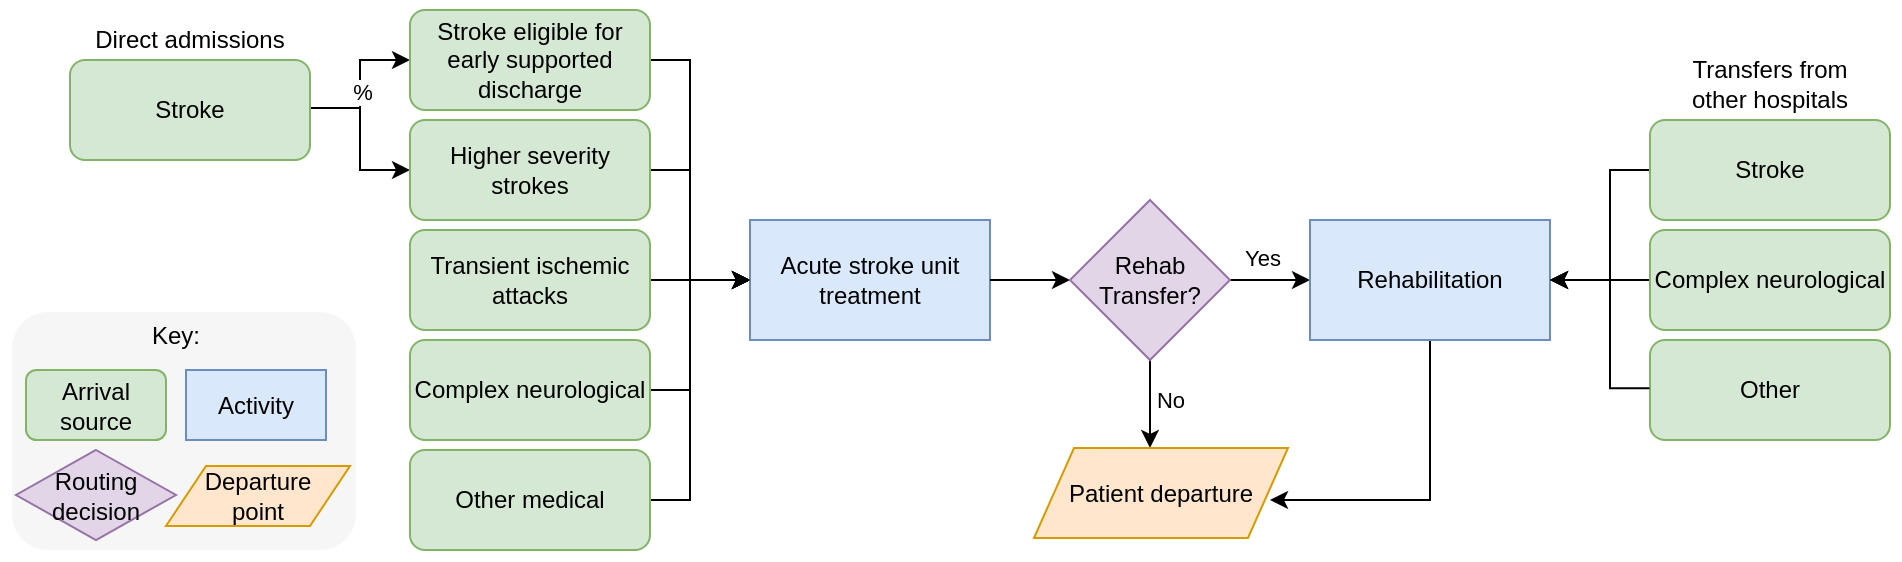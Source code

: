 <mxfile version="26.0.16">
  <diagram name="Page-1" id="Njw87FlMFdm7iUNFClxv">
    <mxGraphModel dx="2323" dy="631" grid="1" gridSize="10" guides="1" tooltips="1" connect="1" arrows="1" fold="1" page="1" pageScale="1" pageWidth="1169" pageHeight="827" math="0" shadow="0">
      <root>
        <mxCell id="0" />
        <mxCell id="1" parent="0" />
        <mxCell id="XVqut8qek2zjpsHxjf62-9" value="" style="rounded=0;whiteSpace=wrap;html=1;strokeColor=none;" vertex="1" parent="1">
          <mxGeometry x="-1120" y="40" width="950" height="280" as="geometry" />
        </mxCell>
        <mxCell id="XVqut8qek2zjpsHxjf62-10" style="edgeStyle=orthogonalEdgeStyle;rounded=0;orthogonalLoop=1;jettySize=auto;html=1;exitX=1;exitY=0.479;exitDx=0;exitDy=0;exitPerimeter=0;entryX=0;entryY=0.5;entryDx=0;entryDy=0;" edge="1" parent="1" source="XVqut8qek2zjpsHxjf62-12" target="XVqut8qek2zjpsHxjf62-44">
          <mxGeometry relative="1" as="geometry">
            <mxPoint x="-1015" y="150" as="sourcePoint" />
            <mxPoint x="-985" y="65" as="targetPoint" />
          </mxGeometry>
        </mxCell>
        <mxCell id="XVqut8qek2zjpsHxjf62-11" value="%" style="edgeLabel;html=1;align=center;verticalAlign=middle;resizable=0;points=[];" vertex="1" connectable="0" parent="XVqut8qek2zjpsHxjf62-10">
          <mxGeometry x="-0.093" y="-1" relative="1" as="geometry">
            <mxPoint as="offset" />
          </mxGeometry>
        </mxCell>
        <mxCell id="XVqut8qek2zjpsHxjf62-12" value="Stroke" style="rounded=1;whiteSpace=wrap;html=1;fillColor=#d5e8d4;strokeColor=#82b366;" vertex="1" parent="1">
          <mxGeometry x="-1085" y="70" width="120" height="50" as="geometry" />
        </mxCell>
        <mxCell id="XVqut8qek2zjpsHxjf62-13" style="edgeStyle=orthogonalEdgeStyle;rounded=0;orthogonalLoop=1;jettySize=auto;html=1;exitX=1;exitY=0.5;exitDx=0;exitDy=0;entryX=0;entryY=0.5;entryDx=0;entryDy=0;" edge="1" parent="1" source="XVqut8qek2zjpsHxjf62-14" target="XVqut8qek2zjpsHxjf62-19">
          <mxGeometry relative="1" as="geometry">
            <mxPoint x="-735" y="215" as="targetPoint" />
            <Array as="points">
              <mxPoint x="-835" y="180" />
            </Array>
          </mxGeometry>
        </mxCell>
        <mxCell id="XVqut8qek2zjpsHxjf62-14" value="Transient ischemic attacks" style="rounded=1;whiteSpace=wrap;html=1;fillColor=light-dark(#d5e8d4, #1f2f1e);strokeColor=#82b366;" vertex="1" parent="1">
          <mxGeometry x="-915" y="155" width="120" height="50" as="geometry" />
        </mxCell>
        <mxCell id="XVqut8qek2zjpsHxjf62-15" style="edgeStyle=orthogonalEdgeStyle;rounded=0;orthogonalLoop=1;jettySize=auto;html=1;exitX=1;exitY=0.5;exitDx=0;exitDy=0;entryX=0;entryY=0.5;entryDx=0;entryDy=0;" edge="1" parent="1" source="XVqut8qek2zjpsHxjf62-16" target="XVqut8qek2zjpsHxjf62-19">
          <mxGeometry relative="1" as="geometry">
            <mxPoint x="-735" y="215" as="targetPoint" />
            <Array as="points">
              <mxPoint x="-775" y="235" />
              <mxPoint x="-775" y="180" />
            </Array>
          </mxGeometry>
        </mxCell>
        <mxCell id="XVqut8qek2zjpsHxjf62-16" value="Complex neurological" style="rounded=1;whiteSpace=wrap;html=1;fillColor=#d5e8d4;strokeColor=#82b366;" vertex="1" parent="1">
          <mxGeometry x="-915" y="210" width="120" height="50" as="geometry" />
        </mxCell>
        <mxCell id="XVqut8qek2zjpsHxjf62-17" style="edgeStyle=orthogonalEdgeStyle;rounded=0;orthogonalLoop=1;jettySize=auto;html=1;exitX=1;exitY=0.5;exitDx=0;exitDy=0;entryX=0;entryY=0.5;entryDx=0;entryDy=0;" edge="1" parent="1" source="XVqut8qek2zjpsHxjf62-18" target="XVqut8qek2zjpsHxjf62-19">
          <mxGeometry relative="1" as="geometry">
            <mxPoint x="-735" y="215" as="targetPoint" />
            <Array as="points">
              <mxPoint x="-775" y="290" />
              <mxPoint x="-775" y="180" />
            </Array>
          </mxGeometry>
        </mxCell>
        <mxCell id="XVqut8qek2zjpsHxjf62-18" value="Other medical" style="rounded=1;whiteSpace=wrap;html=1;fillColor=#d5e8d4;strokeColor=#82b366;" vertex="1" parent="1">
          <mxGeometry x="-915" y="265" width="120" height="50" as="geometry" />
        </mxCell>
        <mxCell id="XVqut8qek2zjpsHxjf62-19" value="Acute stroke unit treatment" style="rounded=0;whiteSpace=wrap;html=1;fillColor=#dae8fc;strokeColor=#6c8ebf;" vertex="1" parent="1">
          <mxGeometry x="-745" y="150" width="120" height="60" as="geometry" />
        </mxCell>
        <mxCell id="XVqut8qek2zjpsHxjf62-20" style="edgeStyle=orthogonalEdgeStyle;rounded=0;orthogonalLoop=1;jettySize=auto;html=1;exitX=1;exitY=0.5;exitDx=0;exitDy=0;entryX=0;entryY=0.5;entryDx=0;entryDy=0;" edge="1" parent="1" source="XVqut8qek2zjpsHxjf62-19" target="XVqut8qek2zjpsHxjf62-26">
          <mxGeometry relative="1" as="geometry">
            <mxPoint x="-595" y="310" as="targetPoint" />
          </mxGeometry>
        </mxCell>
        <mxCell id="XVqut8qek2zjpsHxjf62-22" style="edgeStyle=orthogonalEdgeStyle;rounded=0;orthogonalLoop=1;jettySize=auto;html=1;exitX=1;exitY=0.5;exitDx=0;exitDy=0;entryX=0;entryY=0.5;entryDx=0;entryDy=0;" edge="1" parent="1" source="XVqut8qek2zjpsHxjf62-26" target="XVqut8qek2zjpsHxjf62-28">
          <mxGeometry relative="1" as="geometry">
            <mxPoint x="-475" y="405.13" as="targetPoint" />
          </mxGeometry>
        </mxCell>
        <mxCell id="XVqut8qek2zjpsHxjf62-23" value="Yes" style="edgeLabel;html=1;align=center;verticalAlign=middle;resizable=0;points=[];" vertex="1" connectable="0" parent="XVqut8qek2zjpsHxjf62-22">
          <mxGeometry x="-0.232" y="1" relative="1" as="geometry">
            <mxPoint y="-10" as="offset" />
          </mxGeometry>
        </mxCell>
        <mxCell id="XVqut8qek2zjpsHxjf62-24" style="edgeStyle=orthogonalEdgeStyle;rounded=0;orthogonalLoop=1;jettySize=auto;html=1;exitX=0.5;exitY=1;exitDx=0;exitDy=0;entryX=0.5;entryY=0;entryDx=0;entryDy=0;" edge="1" parent="1" source="XVqut8qek2zjpsHxjf62-26">
          <mxGeometry relative="1" as="geometry">
            <mxPoint x="-545" y="264" as="targetPoint" />
          </mxGeometry>
        </mxCell>
        <mxCell id="XVqut8qek2zjpsHxjf62-25" value="No" style="edgeLabel;html=1;align=center;verticalAlign=middle;resizable=0;points=[];" vertex="1" connectable="0" parent="XVqut8qek2zjpsHxjf62-24">
          <mxGeometry x="-0.121" y="1" relative="1" as="geometry">
            <mxPoint x="9" as="offset" />
          </mxGeometry>
        </mxCell>
        <mxCell id="XVqut8qek2zjpsHxjf62-26" value="&lt;div&gt;Rehab&lt;br&gt;&lt;/div&gt;&lt;div&gt;Transfer?&lt;/div&gt;" style="rhombus;whiteSpace=wrap;html=1;fillColor=light-dark(#e1d5e7, #392f3f);strokeColor=#9673a6;" vertex="1" parent="1">
          <mxGeometry x="-585" y="140" width="80" height="80" as="geometry" />
        </mxCell>
        <mxCell id="XVqut8qek2zjpsHxjf62-27" style="edgeStyle=orthogonalEdgeStyle;rounded=0;orthogonalLoop=1;jettySize=auto;html=1;exitX=0.5;exitY=1;exitDx=0;exitDy=0;" edge="1" parent="1" source="XVqut8qek2zjpsHxjf62-28">
          <mxGeometry relative="1" as="geometry">
            <mxPoint x="-485" y="290" as="targetPoint" />
            <Array as="points">
              <mxPoint x="-405" y="290" />
            </Array>
          </mxGeometry>
        </mxCell>
        <mxCell id="XVqut8qek2zjpsHxjf62-28" value="Rehabilitation" style="rounded=0;whiteSpace=wrap;html=1;fillColor=#dae8fc;strokeColor=#6c8ebf;" vertex="1" parent="1">
          <mxGeometry x="-465" y="150" width="120" height="60" as="geometry" />
        </mxCell>
        <mxCell id="XVqut8qek2zjpsHxjf62-29" style="edgeStyle=orthogonalEdgeStyle;rounded=0;orthogonalLoop=1;jettySize=auto;html=1;exitX=0;exitY=0.5;exitDx=0;exitDy=0;" edge="1" parent="1" source="XVqut8qek2zjpsHxjf62-30">
          <mxGeometry relative="1" as="geometry">
            <mxPoint x="-345" y="180" as="targetPoint" />
            <Array as="points">
              <mxPoint x="-295" y="125" />
              <mxPoint x="-315" y="125" />
              <mxPoint x="-315" y="180" />
            </Array>
          </mxGeometry>
        </mxCell>
        <mxCell id="XVqut8qek2zjpsHxjf62-30" value="Stroke" style="rounded=1;whiteSpace=wrap;html=1;fillColor=#d5e8d4;strokeColor=#82b366;" vertex="1" parent="1">
          <mxGeometry x="-295" y="100" width="120" height="50" as="geometry" />
        </mxCell>
        <mxCell id="XVqut8qek2zjpsHxjf62-31" style="edgeStyle=orthogonalEdgeStyle;rounded=0;orthogonalLoop=1;jettySize=auto;html=1;" edge="1" parent="1" source="XVqut8qek2zjpsHxjf62-32">
          <mxGeometry relative="1" as="geometry">
            <mxPoint x="-345" y="180" as="targetPoint" />
          </mxGeometry>
        </mxCell>
        <mxCell id="XVqut8qek2zjpsHxjf62-32" value="Complex neurological" style="rounded=1;whiteSpace=wrap;html=1;fillColor=#d5e8d4;strokeColor=#82b366;" vertex="1" parent="1">
          <mxGeometry x="-295" y="155" width="120" height="50" as="geometry" />
        </mxCell>
        <mxCell id="XVqut8qek2zjpsHxjf62-33" value="Other" style="rounded=1;whiteSpace=wrap;html=1;fillColor=#d5e8d4;strokeColor=#82b366;" vertex="1" parent="1">
          <mxGeometry x="-295" y="210" width="120" height="50" as="geometry" />
        </mxCell>
        <mxCell id="XVqut8qek2zjpsHxjf62-34" value="" style="edgeStyle=orthogonalEdgeStyle;rounded=0;orthogonalLoop=1;jettySize=auto;html=1;entryX=0;entryY=0.5;entryDx=0;entryDy=0;exitX=1;exitY=0.5;exitDx=0;exitDy=0;" edge="1" parent="1" source="XVqut8qek2zjpsHxjf62-44" target="XVqut8qek2zjpsHxjf62-19">
          <mxGeometry relative="1" as="geometry">
            <mxPoint x="-755.0" y="65.0" as="targetPoint" />
            <Array as="points">
              <mxPoint x="-775" y="70" />
              <mxPoint x="-775" y="180" />
            </Array>
            <mxPoint x="-835" y="65" as="sourcePoint" />
          </mxGeometry>
        </mxCell>
        <mxCell id="XVqut8qek2zjpsHxjf62-35" style="edgeStyle=orthogonalEdgeStyle;rounded=0;orthogonalLoop=1;jettySize=auto;html=1;exitX=1;exitY=0.5;exitDx=0;exitDy=0;entryX=0;entryY=0.5;entryDx=0;entryDy=0;" edge="1" parent="1" target="XVqut8qek2zjpsHxjf62-19">
          <mxGeometry relative="1" as="geometry">
            <Array as="points">
              <mxPoint x="-775" y="125" />
              <mxPoint x="-775" y="180" />
            </Array>
            <mxPoint x="-835" y="125" as="sourcePoint" />
          </mxGeometry>
        </mxCell>
        <mxCell id="XVqut8qek2zjpsHxjf62-36" style="edgeStyle=orthogonalEdgeStyle;rounded=0;orthogonalLoop=1;jettySize=auto;html=1;exitX=1.006;exitY=0.48;exitDx=0;exitDy=0;entryX=0;entryY=0.5;entryDx=0;entryDy=0;exitPerimeter=0;" edge="1" parent="1" source="XVqut8qek2zjpsHxjf62-12" target="XVqut8qek2zjpsHxjf62-45">
          <mxGeometry relative="1" as="geometry">
            <mxPoint x="-957.64" y="123.2" as="targetPoint" />
          </mxGeometry>
        </mxCell>
        <mxCell id="XVqut8qek2zjpsHxjf62-37" style="edgeStyle=orthogonalEdgeStyle;rounded=0;orthogonalLoop=1;jettySize=auto;html=1;exitX=-0.002;exitY=0.482;exitDx=0;exitDy=0;entryX=0.986;entryY=0.5;entryDx=0;entryDy=0;entryPerimeter=0;exitPerimeter=0;" edge="1" parent="1" source="XVqut8qek2zjpsHxjf62-33">
          <mxGeometry relative="1" as="geometry">
            <mxPoint x="-293.32" y="235" as="sourcePoint" />
            <mxPoint x="-345.0" y="180" as="targetPoint" />
            <Array as="points">
              <mxPoint x="-315" y="234" />
              <mxPoint x="-315" y="180" />
            </Array>
          </mxGeometry>
        </mxCell>
        <mxCell id="XVqut8qek2zjpsHxjf62-38" value="Transfers from other hospitals" style="text;html=1;align=center;verticalAlign=middle;whiteSpace=wrap;rounded=0;" vertex="1" parent="1">
          <mxGeometry x="-285" y="67" width="100" height="30" as="geometry" />
        </mxCell>
        <mxCell id="XVqut8qek2zjpsHxjf62-39" value="Direct admissions" style="text;html=1;align=center;verticalAlign=middle;whiteSpace=wrap;rounded=0;" vertex="1" parent="1">
          <mxGeometry x="-1075" y="45" width="100" height="30" as="geometry" />
        </mxCell>
        <mxCell id="XVqut8qek2zjpsHxjf62-44" value="Stroke eligible for early supported discharge" style="rounded=1;whiteSpace=wrap;html=1;fillColor=light-dark(#d5e8d4, #1f2f1e);strokeColor=#82b366;" vertex="1" parent="1">
          <mxGeometry x="-915" y="45" width="120" height="50" as="geometry" />
        </mxCell>
        <mxCell id="XVqut8qek2zjpsHxjf62-45" value="Higher severity strokes" style="rounded=1;whiteSpace=wrap;html=1;fillColor=light-dark(#d5e8d4, #1f2f1e);strokeColor=#82b366;" vertex="1" parent="1">
          <mxGeometry x="-915" y="100" width="120" height="50" as="geometry" />
        </mxCell>
        <mxCell id="XVqut8qek2zjpsHxjf62-49" value="" style="rounded=1;whiteSpace=wrap;html=1;fillColor=light-dark(#F6F6F6,var(--ge-dark-color, #121212));strokeColor=none;" vertex="1" parent="1">
          <mxGeometry x="-1114" y="196" width="172" height="119" as="geometry" />
        </mxCell>
        <mxCell id="XVqut8qek2zjpsHxjf62-40" value="Arrival source" style="rounded=1;whiteSpace=wrap;html=1;fillColor=#d5e8d4;strokeColor=#82b366;" vertex="1" parent="1">
          <mxGeometry x="-1107" y="225" width="70" height="35" as="geometry" />
        </mxCell>
        <mxCell id="XVqut8qek2zjpsHxjf62-46" value="Key:" style="text;html=1;align=center;verticalAlign=middle;whiteSpace=wrap;rounded=0;" vertex="1" parent="1">
          <mxGeometry x="-1062" y="198" width="60" height="20" as="geometry" />
        </mxCell>
        <mxCell id="XVqut8qek2zjpsHxjf62-8" value="&lt;div&gt;Routing decision&lt;/div&gt;" style="rhombus;whiteSpace=wrap;html=1;fillColor=light-dark(#e1d5e7, #392f3f);strokeColor=#9673a6;" vertex="1" parent="1">
          <mxGeometry x="-1112" y="265" width="80" height="45" as="geometry" />
        </mxCell>
        <mxCell id="XVqut8qek2zjpsHxjf62-47" value="Activity" style="rounded=0;whiteSpace=wrap;html=1;fillColor=#dae8fc;strokeColor=#6c8ebf;" vertex="1" parent="1">
          <mxGeometry x="-1027" y="225" width="70" height="35" as="geometry" />
        </mxCell>
        <mxCell id="XVqut8qek2zjpsHxjf62-50" value="Patient departure" style="shape=parallelogram;perimeter=parallelogramPerimeter;whiteSpace=wrap;html=1;fixedSize=1;fillColor=light-dark(#FFE6CC,var(--ge-dark-color, #121212));strokeColor=light-dark(#D79B00,#FFFFFF);" vertex="1" parent="1">
          <mxGeometry x="-603" y="264" width="127" height="45" as="geometry" />
        </mxCell>
        <mxCell id="XVqut8qek2zjpsHxjf62-51" value="Departure&lt;div&gt;point&lt;/div&gt;" style="shape=parallelogram;perimeter=parallelogramPerimeter;whiteSpace=wrap;html=1;fixedSize=1;fillColor=light-dark(#FFE6CC,var(--ge-dark-color, #121212));strokeColor=light-dark(#D79B00,#FFFFFF);" vertex="1" parent="1">
          <mxGeometry x="-1037" y="273" width="92" height="30" as="geometry" />
        </mxCell>
      </root>
    </mxGraphModel>
  </diagram>
</mxfile>
